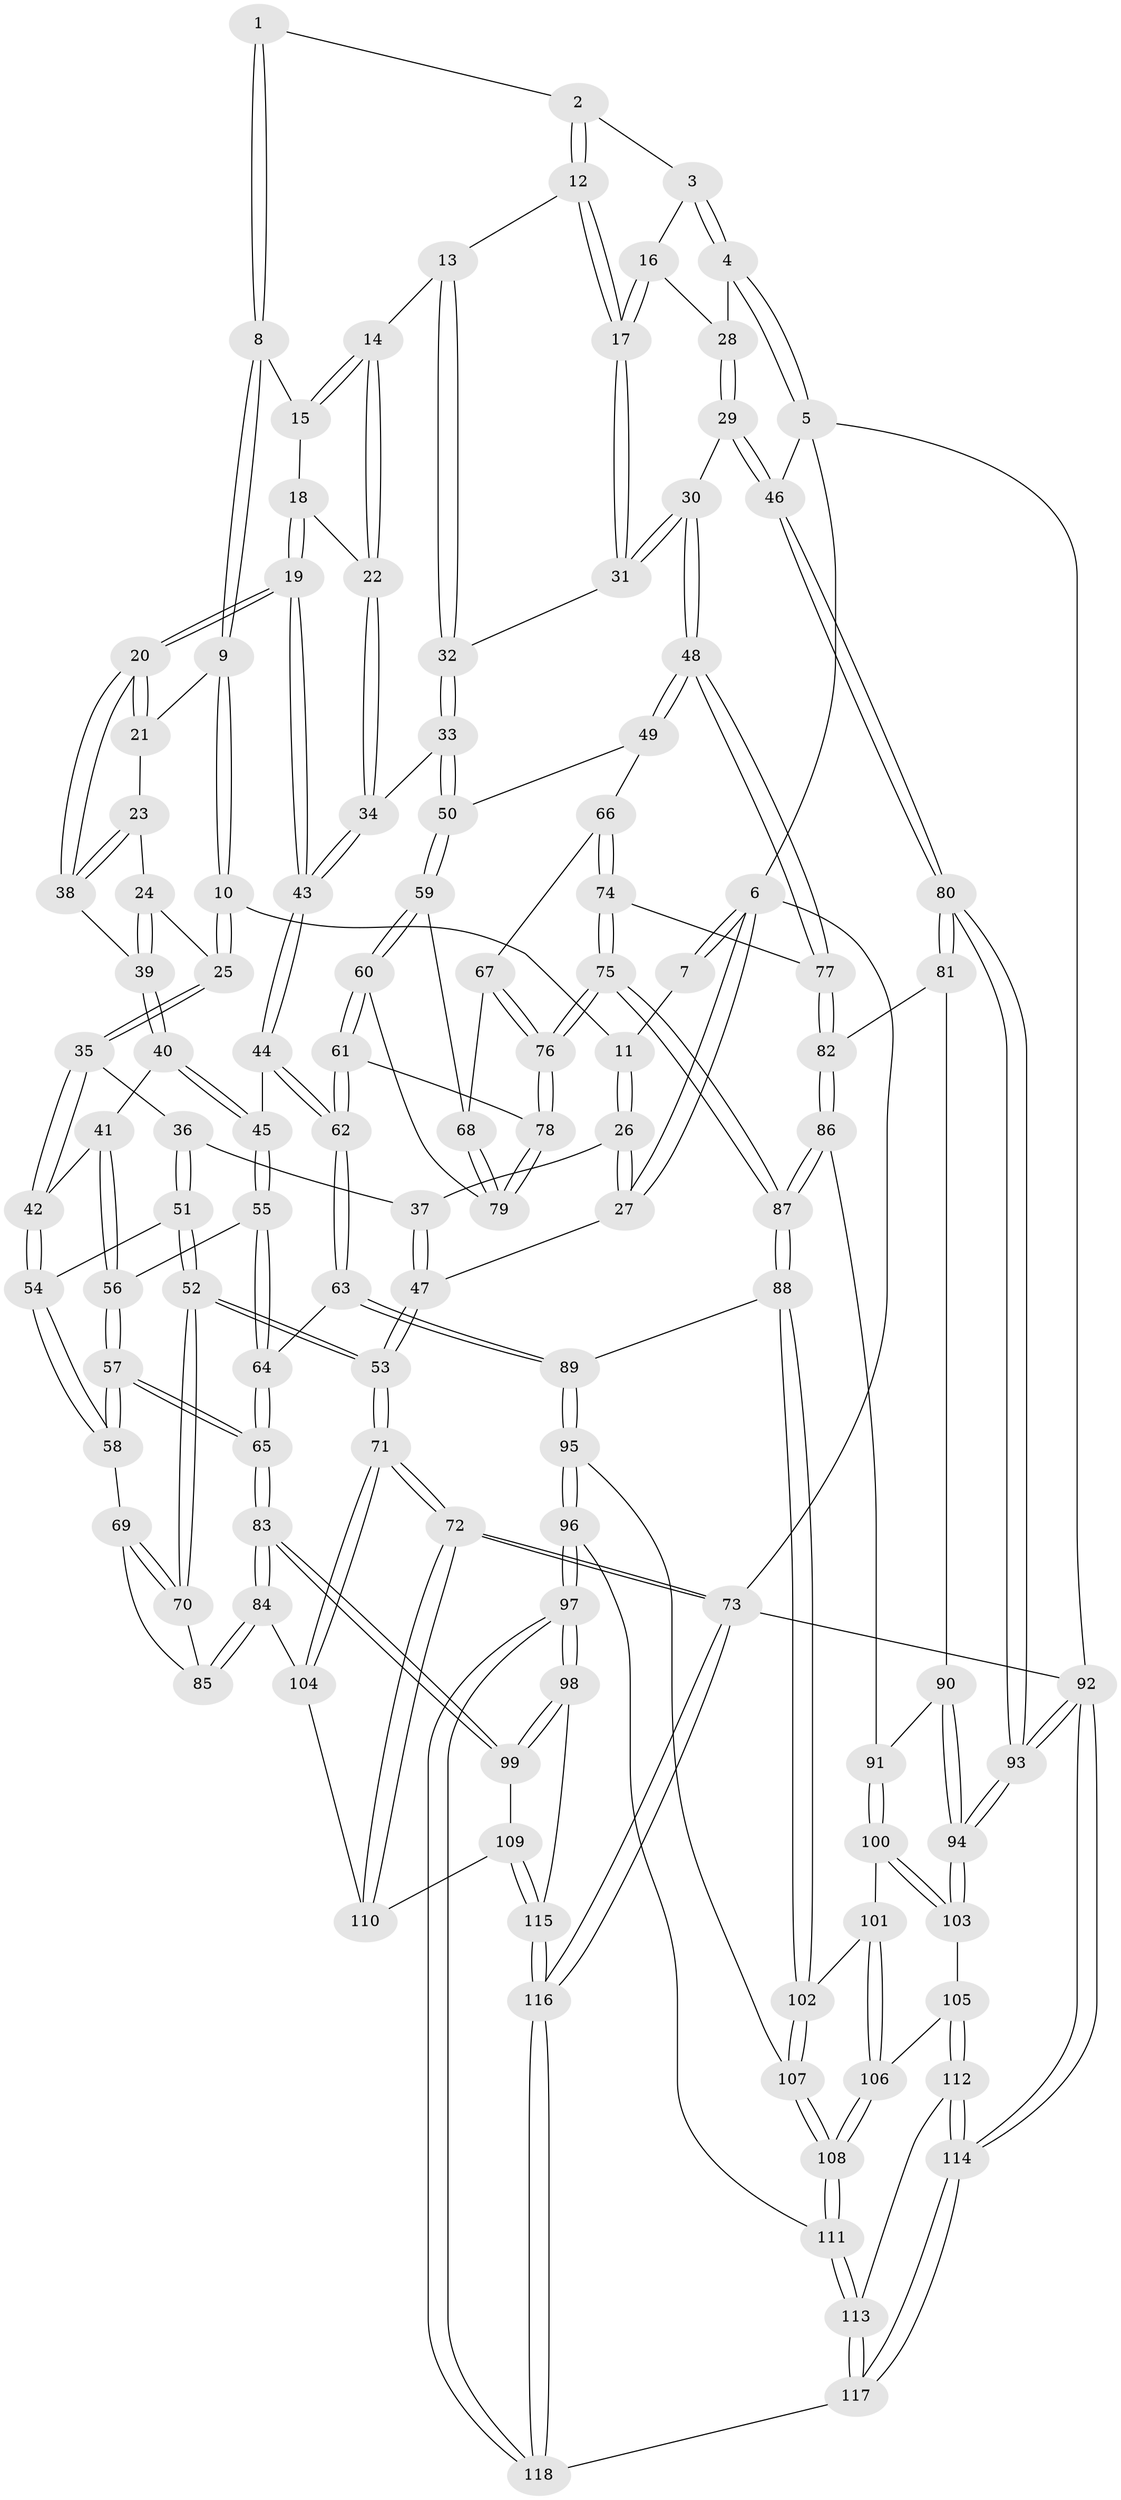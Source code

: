 // Generated by graph-tools (version 1.1) at 2025/03/03/09/25 03:03:26]
// undirected, 118 vertices, 292 edges
graph export_dot {
graph [start="1"]
  node [color=gray90,style=filled];
  1 [pos="+0.36106585672840597+0"];
  2 [pos="+0.6896420748393665+0"];
  3 [pos="+1+0"];
  4 [pos="+1+0"];
  5 [pos="+1+0"];
  6 [pos="+0+0"];
  7 [pos="+0.1172196096742177+0"];
  8 [pos="+0.40072770843044636+0.0071587534728142065"];
  9 [pos="+0.28890602236666624+0.11772185645721596"];
  10 [pos="+0.20866617075071264+0.13107870648551032"];
  11 [pos="+0.1348065217557637+0.08969588153383772"];
  12 [pos="+0.6723503886245409+0.06597329604766866"];
  13 [pos="+0.586729377380114+0.10263762131949922"];
  14 [pos="+0.566303689160401+0.10207043818416749"];
  15 [pos="+0.4116555909077082+0.021242458676764966"];
  16 [pos="+0.8076153801599487+0.10680145861289457"];
  17 [pos="+0.7694942646210319+0.14044244271954878"];
  18 [pos="+0.4126735671841437+0.04372251433777171"];
  19 [pos="+0.39839122392566684+0.25276236171462446"];
  20 [pos="+0.3908646320813562+0.25160353766912424"];
  21 [pos="+0.29053142221025263+0.12316844543015229"];
  22 [pos="+0.49792183356475045+0.23003955704324885"];
  23 [pos="+0.29101635660584596+0.2131647433390535"];
  24 [pos="+0.21317294666768963+0.21527273968261082"];
  25 [pos="+0.2115920759432664+0.21492576283471632"];
  26 [pos="+0.10123281101534767+0.12214234138802506"];
  27 [pos="+0+0.18567790508592547"];
  28 [pos="+0.9436915004502274+0.10975803338411236"];
  29 [pos="+0.9449495724782719+0.34881522722950326"];
  30 [pos="+0.934910358093859+0.35035281030573256"];
  31 [pos="+0.7836590306928504+0.22299894623321204"];
  32 [pos="+0.6257122462138042+0.2972419764028821"];
  33 [pos="+0.6094254160324262+0.31527000436283253"];
  34 [pos="+0.47473686093559064+0.31541591517247647"];
  35 [pos="+0.15190372117146841+0.30986931793067835"];
  36 [pos="+0.12059521563052648+0.30677246915376616"];
  37 [pos="+0.10825383555962746+0.29552478937460325"];
  38 [pos="+0.32280394817134395+0.25715971795667814"];
  39 [pos="+0.3009516641982319+0.2735165820695781"];
  40 [pos="+0.27443482159190824+0.30589455307857594"];
  41 [pos="+0.20178155089606156+0.3386212042722781"];
  42 [pos="+0.19028390931012387+0.33604482279915626"];
  43 [pos="+0.4718494412236501+0.3166451578341862"];
  44 [pos="+0.4616884760419845+0.33889753059628897"];
  45 [pos="+0.36845242300547226+0.38768651607816157"];
  46 [pos="+1+0.36424848608292487"];
  47 [pos="+0+0.20825560482340869"];
  48 [pos="+0.8998791495023133+0.3904800733112638"];
  49 [pos="+0.7515658063159719+0.43768266498501474"];
  50 [pos="+0.6553957554926335+0.41314390321289973"];
  51 [pos="+0.06571941077142392+0.4071798460302002"];
  52 [pos="+0+0.5354751064104915"];
  53 [pos="+0+0.5637042436248556"];
  54 [pos="+0.16499664811334816+0.47128628653697907"];
  55 [pos="+0.33779362961782466+0.41980838645542823"];
  56 [pos="+0.2926278635505263+0.4412458550185081"];
  57 [pos="+0.26921470993736013+0.5030922099031585"];
  58 [pos="+0.17290649086284288+0.49677534471331325"];
  59 [pos="+0.6056828353801087+0.4956963967675257"];
  60 [pos="+0.5879262674287729+0.5125571285595217"];
  61 [pos="+0.5435569534218936+0.5503611843170956"];
  62 [pos="+0.5059929369173737+0.563798193446073"];
  63 [pos="+0.498341467920445+0.5740827183615117"];
  64 [pos="+0.4629806006446424+0.58175692610766"];
  65 [pos="+0.33104487982962055+0.6388943211465191"];
  66 [pos="+0.736707011479924+0.4991719675396901"];
  67 [pos="+0.7340347264543051+0.5017943646629559"];
  68 [pos="+0.6945149662836606+0.5270869740031134"];
  69 [pos="+0.16294480618169616+0.5063912381244468"];
  70 [pos="+0+0.535858796619921"];
  71 [pos="+0+0.7225801714333675"];
  72 [pos="+0+1"];
  73 [pos="+0+1"];
  74 [pos="+0.7731754021581467+0.5668359815184244"];
  75 [pos="+0.7195591400316965+0.6308810912030408"];
  76 [pos="+0.7083657657710306+0.6180519848050209"];
  77 [pos="+0.8708076281081697+0.5454849914528297"];
  78 [pos="+0.6996178884915073+0.6103770018089664"];
  79 [pos="+0.6925307695069597+0.5556630096340269"];
  80 [pos="+1+0.6405343480391307"];
  81 [pos="+0.9722751473980044+0.6196018707261303"];
  82 [pos="+0.8729225973882069+0.553357033840281"];
  83 [pos="+0.29572274618488026+0.6970580678503802"];
  84 [pos="+0.2113657080102379+0.6943060983876715"];
  85 [pos="+0.15695389210244728+0.6095964779063592"];
  86 [pos="+0.8516664021986382+0.6299532311041737"];
  87 [pos="+0.7277606986608527+0.6735554485308604"];
  88 [pos="+0.7188242887068741+0.70651621398934"];
  89 [pos="+0.526312748030381+0.6324413953445724"];
  90 [pos="+0.9141194166713854+0.6741751017534843"];
  91 [pos="+0.8799427228377192+0.6779148506112783"];
  92 [pos="+1+1"];
  93 [pos="+1+0.915430008367605"];
  94 [pos="+1+0.8281871688523491"];
  95 [pos="+0.5393336013973494+0.7757444393969649"];
  96 [pos="+0.5192330110027432+0.8314604420344804"];
  97 [pos="+0.434443957740161+0.9052021993278507"];
  98 [pos="+0.38086215412937213+0.8697249476845251"];
  99 [pos="+0.33744038739206994+0.8024262632669649"];
  100 [pos="+0.8597141906221941+0.7455686515856456"];
  101 [pos="+0.8509496404005628+0.7437554939560558"];
  102 [pos="+0.7190927268953985+0.7093626296702029"];
  103 [pos="+0.8892096640424266+0.7912386805520691"];
  104 [pos="+0.18561401295022875+0.7070753197663961"];
  105 [pos="+0.8531273695922402+0.8257268191980742"];
  106 [pos="+0.7624309438755503+0.8207804456769043"];
  107 [pos="+0.7188716974564519+0.7099103597184451"];
  108 [pos="+0.7196866830744879+0.8210296627328252"];
  109 [pos="+0.17343077617623495+0.8616694972814053"];
  110 [pos="+0.1344241830169565+0.8416659589779426"];
  111 [pos="+0.7040661992570064+0.8555569736804307"];
  112 [pos="+0.836403955358174+0.9106573096127842"];
  113 [pos="+0.7119328464613882+0.8841088946938511"];
  114 [pos="+1+1"];
  115 [pos="+0.20766155593910227+0.9560510345460302"];
  116 [pos="+0+1"];
  117 [pos="+0.6378005897486354+1"];
  118 [pos="+0.5076182691547558+1"];
  1 -- 2;
  1 -- 8;
  1 -- 8;
  2 -- 3;
  2 -- 12;
  2 -- 12;
  3 -- 4;
  3 -- 4;
  3 -- 16;
  4 -- 5;
  4 -- 5;
  4 -- 28;
  5 -- 6;
  5 -- 46;
  5 -- 92;
  6 -- 7;
  6 -- 7;
  6 -- 27;
  6 -- 27;
  6 -- 73;
  7 -- 11;
  8 -- 9;
  8 -- 9;
  8 -- 15;
  9 -- 10;
  9 -- 10;
  9 -- 21;
  10 -- 11;
  10 -- 25;
  10 -- 25;
  11 -- 26;
  11 -- 26;
  12 -- 13;
  12 -- 17;
  12 -- 17;
  13 -- 14;
  13 -- 32;
  13 -- 32;
  14 -- 15;
  14 -- 15;
  14 -- 22;
  14 -- 22;
  15 -- 18;
  16 -- 17;
  16 -- 17;
  16 -- 28;
  17 -- 31;
  17 -- 31;
  18 -- 19;
  18 -- 19;
  18 -- 22;
  19 -- 20;
  19 -- 20;
  19 -- 43;
  19 -- 43;
  20 -- 21;
  20 -- 21;
  20 -- 38;
  20 -- 38;
  21 -- 23;
  22 -- 34;
  22 -- 34;
  23 -- 24;
  23 -- 38;
  23 -- 38;
  24 -- 25;
  24 -- 39;
  24 -- 39;
  25 -- 35;
  25 -- 35;
  26 -- 27;
  26 -- 27;
  26 -- 37;
  27 -- 47;
  28 -- 29;
  28 -- 29;
  29 -- 30;
  29 -- 46;
  29 -- 46;
  30 -- 31;
  30 -- 31;
  30 -- 48;
  30 -- 48;
  31 -- 32;
  32 -- 33;
  32 -- 33;
  33 -- 34;
  33 -- 50;
  33 -- 50;
  34 -- 43;
  34 -- 43;
  35 -- 36;
  35 -- 42;
  35 -- 42;
  36 -- 37;
  36 -- 51;
  36 -- 51;
  37 -- 47;
  37 -- 47;
  38 -- 39;
  39 -- 40;
  39 -- 40;
  40 -- 41;
  40 -- 45;
  40 -- 45;
  41 -- 42;
  41 -- 56;
  41 -- 56;
  42 -- 54;
  42 -- 54;
  43 -- 44;
  43 -- 44;
  44 -- 45;
  44 -- 62;
  44 -- 62;
  45 -- 55;
  45 -- 55;
  46 -- 80;
  46 -- 80;
  47 -- 53;
  47 -- 53;
  48 -- 49;
  48 -- 49;
  48 -- 77;
  48 -- 77;
  49 -- 50;
  49 -- 66;
  50 -- 59;
  50 -- 59;
  51 -- 52;
  51 -- 52;
  51 -- 54;
  52 -- 53;
  52 -- 53;
  52 -- 70;
  52 -- 70;
  53 -- 71;
  53 -- 71;
  54 -- 58;
  54 -- 58;
  55 -- 56;
  55 -- 64;
  55 -- 64;
  56 -- 57;
  56 -- 57;
  57 -- 58;
  57 -- 58;
  57 -- 65;
  57 -- 65;
  58 -- 69;
  59 -- 60;
  59 -- 60;
  59 -- 68;
  60 -- 61;
  60 -- 61;
  60 -- 79;
  61 -- 62;
  61 -- 62;
  61 -- 78;
  62 -- 63;
  62 -- 63;
  63 -- 64;
  63 -- 89;
  63 -- 89;
  64 -- 65;
  64 -- 65;
  65 -- 83;
  65 -- 83;
  66 -- 67;
  66 -- 74;
  66 -- 74;
  67 -- 68;
  67 -- 76;
  67 -- 76;
  68 -- 79;
  68 -- 79;
  69 -- 70;
  69 -- 70;
  69 -- 85;
  70 -- 85;
  71 -- 72;
  71 -- 72;
  71 -- 104;
  71 -- 104;
  72 -- 73;
  72 -- 73;
  72 -- 110;
  72 -- 110;
  73 -- 116;
  73 -- 116;
  73 -- 92;
  74 -- 75;
  74 -- 75;
  74 -- 77;
  75 -- 76;
  75 -- 76;
  75 -- 87;
  75 -- 87;
  76 -- 78;
  76 -- 78;
  77 -- 82;
  77 -- 82;
  78 -- 79;
  78 -- 79;
  80 -- 81;
  80 -- 81;
  80 -- 93;
  80 -- 93;
  81 -- 82;
  81 -- 90;
  82 -- 86;
  82 -- 86;
  83 -- 84;
  83 -- 84;
  83 -- 99;
  83 -- 99;
  84 -- 85;
  84 -- 85;
  84 -- 104;
  86 -- 87;
  86 -- 87;
  86 -- 91;
  87 -- 88;
  87 -- 88;
  88 -- 89;
  88 -- 102;
  88 -- 102;
  89 -- 95;
  89 -- 95;
  90 -- 91;
  90 -- 94;
  90 -- 94;
  91 -- 100;
  91 -- 100;
  92 -- 93;
  92 -- 93;
  92 -- 114;
  92 -- 114;
  93 -- 94;
  93 -- 94;
  94 -- 103;
  94 -- 103;
  95 -- 96;
  95 -- 96;
  95 -- 107;
  96 -- 97;
  96 -- 97;
  96 -- 111;
  97 -- 98;
  97 -- 98;
  97 -- 118;
  97 -- 118;
  98 -- 99;
  98 -- 99;
  98 -- 115;
  99 -- 109;
  100 -- 101;
  100 -- 103;
  100 -- 103;
  101 -- 102;
  101 -- 106;
  101 -- 106;
  102 -- 107;
  102 -- 107;
  103 -- 105;
  104 -- 110;
  105 -- 106;
  105 -- 112;
  105 -- 112;
  106 -- 108;
  106 -- 108;
  107 -- 108;
  107 -- 108;
  108 -- 111;
  108 -- 111;
  109 -- 110;
  109 -- 115;
  109 -- 115;
  111 -- 113;
  111 -- 113;
  112 -- 113;
  112 -- 114;
  112 -- 114;
  113 -- 117;
  113 -- 117;
  114 -- 117;
  114 -- 117;
  115 -- 116;
  115 -- 116;
  116 -- 118;
  116 -- 118;
  117 -- 118;
}
